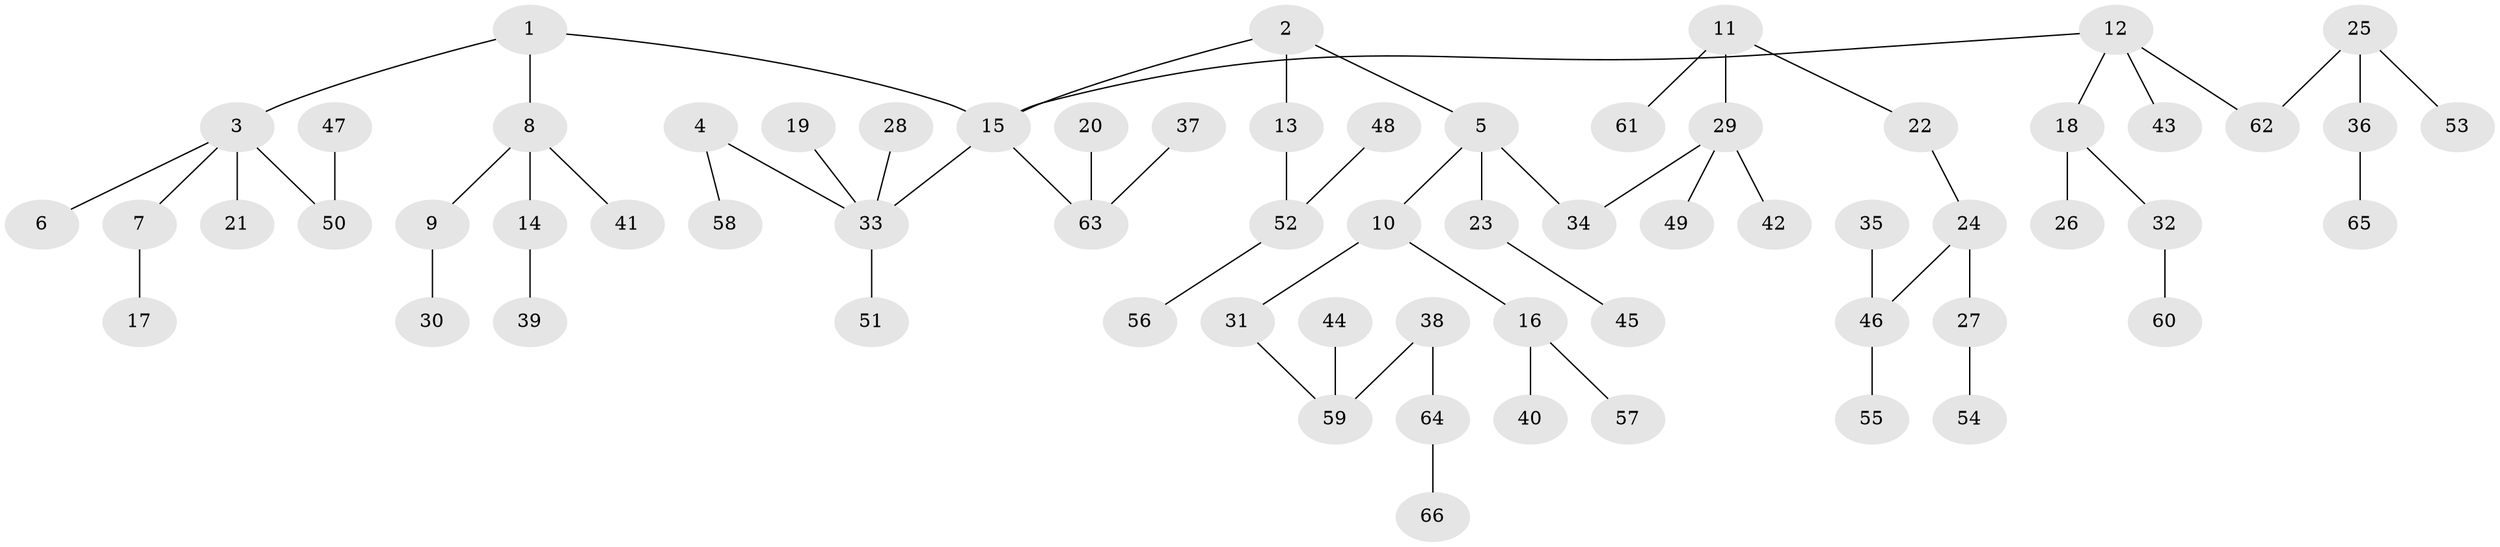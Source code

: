 // original degree distribution, {6: 0.02127659574468085, 5: 0.031914893617021274, 4: 0.06382978723404255, 3: 0.14893617021276595, 1: 0.4787234042553192, 2: 0.2553191489361702}
// Generated by graph-tools (version 1.1) at 2025/37/03/04/25 23:37:28]
// undirected, 66 vertices, 65 edges
graph export_dot {
  node [color=gray90,style=filled];
  1;
  2;
  3;
  4;
  5;
  6;
  7;
  8;
  9;
  10;
  11;
  12;
  13;
  14;
  15;
  16;
  17;
  18;
  19;
  20;
  21;
  22;
  23;
  24;
  25;
  26;
  27;
  28;
  29;
  30;
  31;
  32;
  33;
  34;
  35;
  36;
  37;
  38;
  39;
  40;
  41;
  42;
  43;
  44;
  45;
  46;
  47;
  48;
  49;
  50;
  51;
  52;
  53;
  54;
  55;
  56;
  57;
  58;
  59;
  60;
  61;
  62;
  63;
  64;
  65;
  66;
  1 -- 3 [weight=1.0];
  1 -- 8 [weight=1.0];
  1 -- 15 [weight=1.0];
  2 -- 5 [weight=1.0];
  2 -- 13 [weight=1.0];
  2 -- 15 [weight=1.0];
  3 -- 6 [weight=1.0];
  3 -- 7 [weight=1.0];
  3 -- 21 [weight=1.0];
  3 -- 50 [weight=1.0];
  4 -- 33 [weight=1.0];
  4 -- 58 [weight=1.0];
  5 -- 10 [weight=1.0];
  5 -- 23 [weight=1.0];
  5 -- 34 [weight=1.0];
  7 -- 17 [weight=1.0];
  8 -- 9 [weight=1.0];
  8 -- 14 [weight=1.0];
  8 -- 41 [weight=1.0];
  9 -- 30 [weight=1.0];
  10 -- 16 [weight=1.0];
  10 -- 31 [weight=1.0];
  11 -- 22 [weight=1.0];
  11 -- 29 [weight=1.0];
  11 -- 61 [weight=1.0];
  12 -- 15 [weight=1.0];
  12 -- 18 [weight=1.0];
  12 -- 43 [weight=1.0];
  12 -- 62 [weight=1.0];
  13 -- 52 [weight=1.0];
  14 -- 39 [weight=1.0];
  15 -- 33 [weight=1.0];
  15 -- 63 [weight=1.0];
  16 -- 40 [weight=1.0];
  16 -- 57 [weight=1.0];
  18 -- 26 [weight=1.0];
  18 -- 32 [weight=1.0];
  19 -- 33 [weight=1.0];
  20 -- 63 [weight=1.0];
  22 -- 24 [weight=1.0];
  23 -- 45 [weight=1.0];
  24 -- 27 [weight=1.0];
  24 -- 46 [weight=1.0];
  25 -- 36 [weight=1.0];
  25 -- 53 [weight=1.0];
  25 -- 62 [weight=1.0];
  27 -- 54 [weight=1.0];
  28 -- 33 [weight=1.0];
  29 -- 34 [weight=1.0];
  29 -- 42 [weight=1.0];
  29 -- 49 [weight=1.0];
  31 -- 59 [weight=1.0];
  32 -- 60 [weight=1.0];
  33 -- 51 [weight=1.0];
  35 -- 46 [weight=1.0];
  36 -- 65 [weight=1.0];
  37 -- 63 [weight=1.0];
  38 -- 59 [weight=1.0];
  38 -- 64 [weight=1.0];
  44 -- 59 [weight=1.0];
  46 -- 55 [weight=1.0];
  47 -- 50 [weight=1.0];
  48 -- 52 [weight=1.0];
  52 -- 56 [weight=1.0];
  64 -- 66 [weight=1.0];
}
